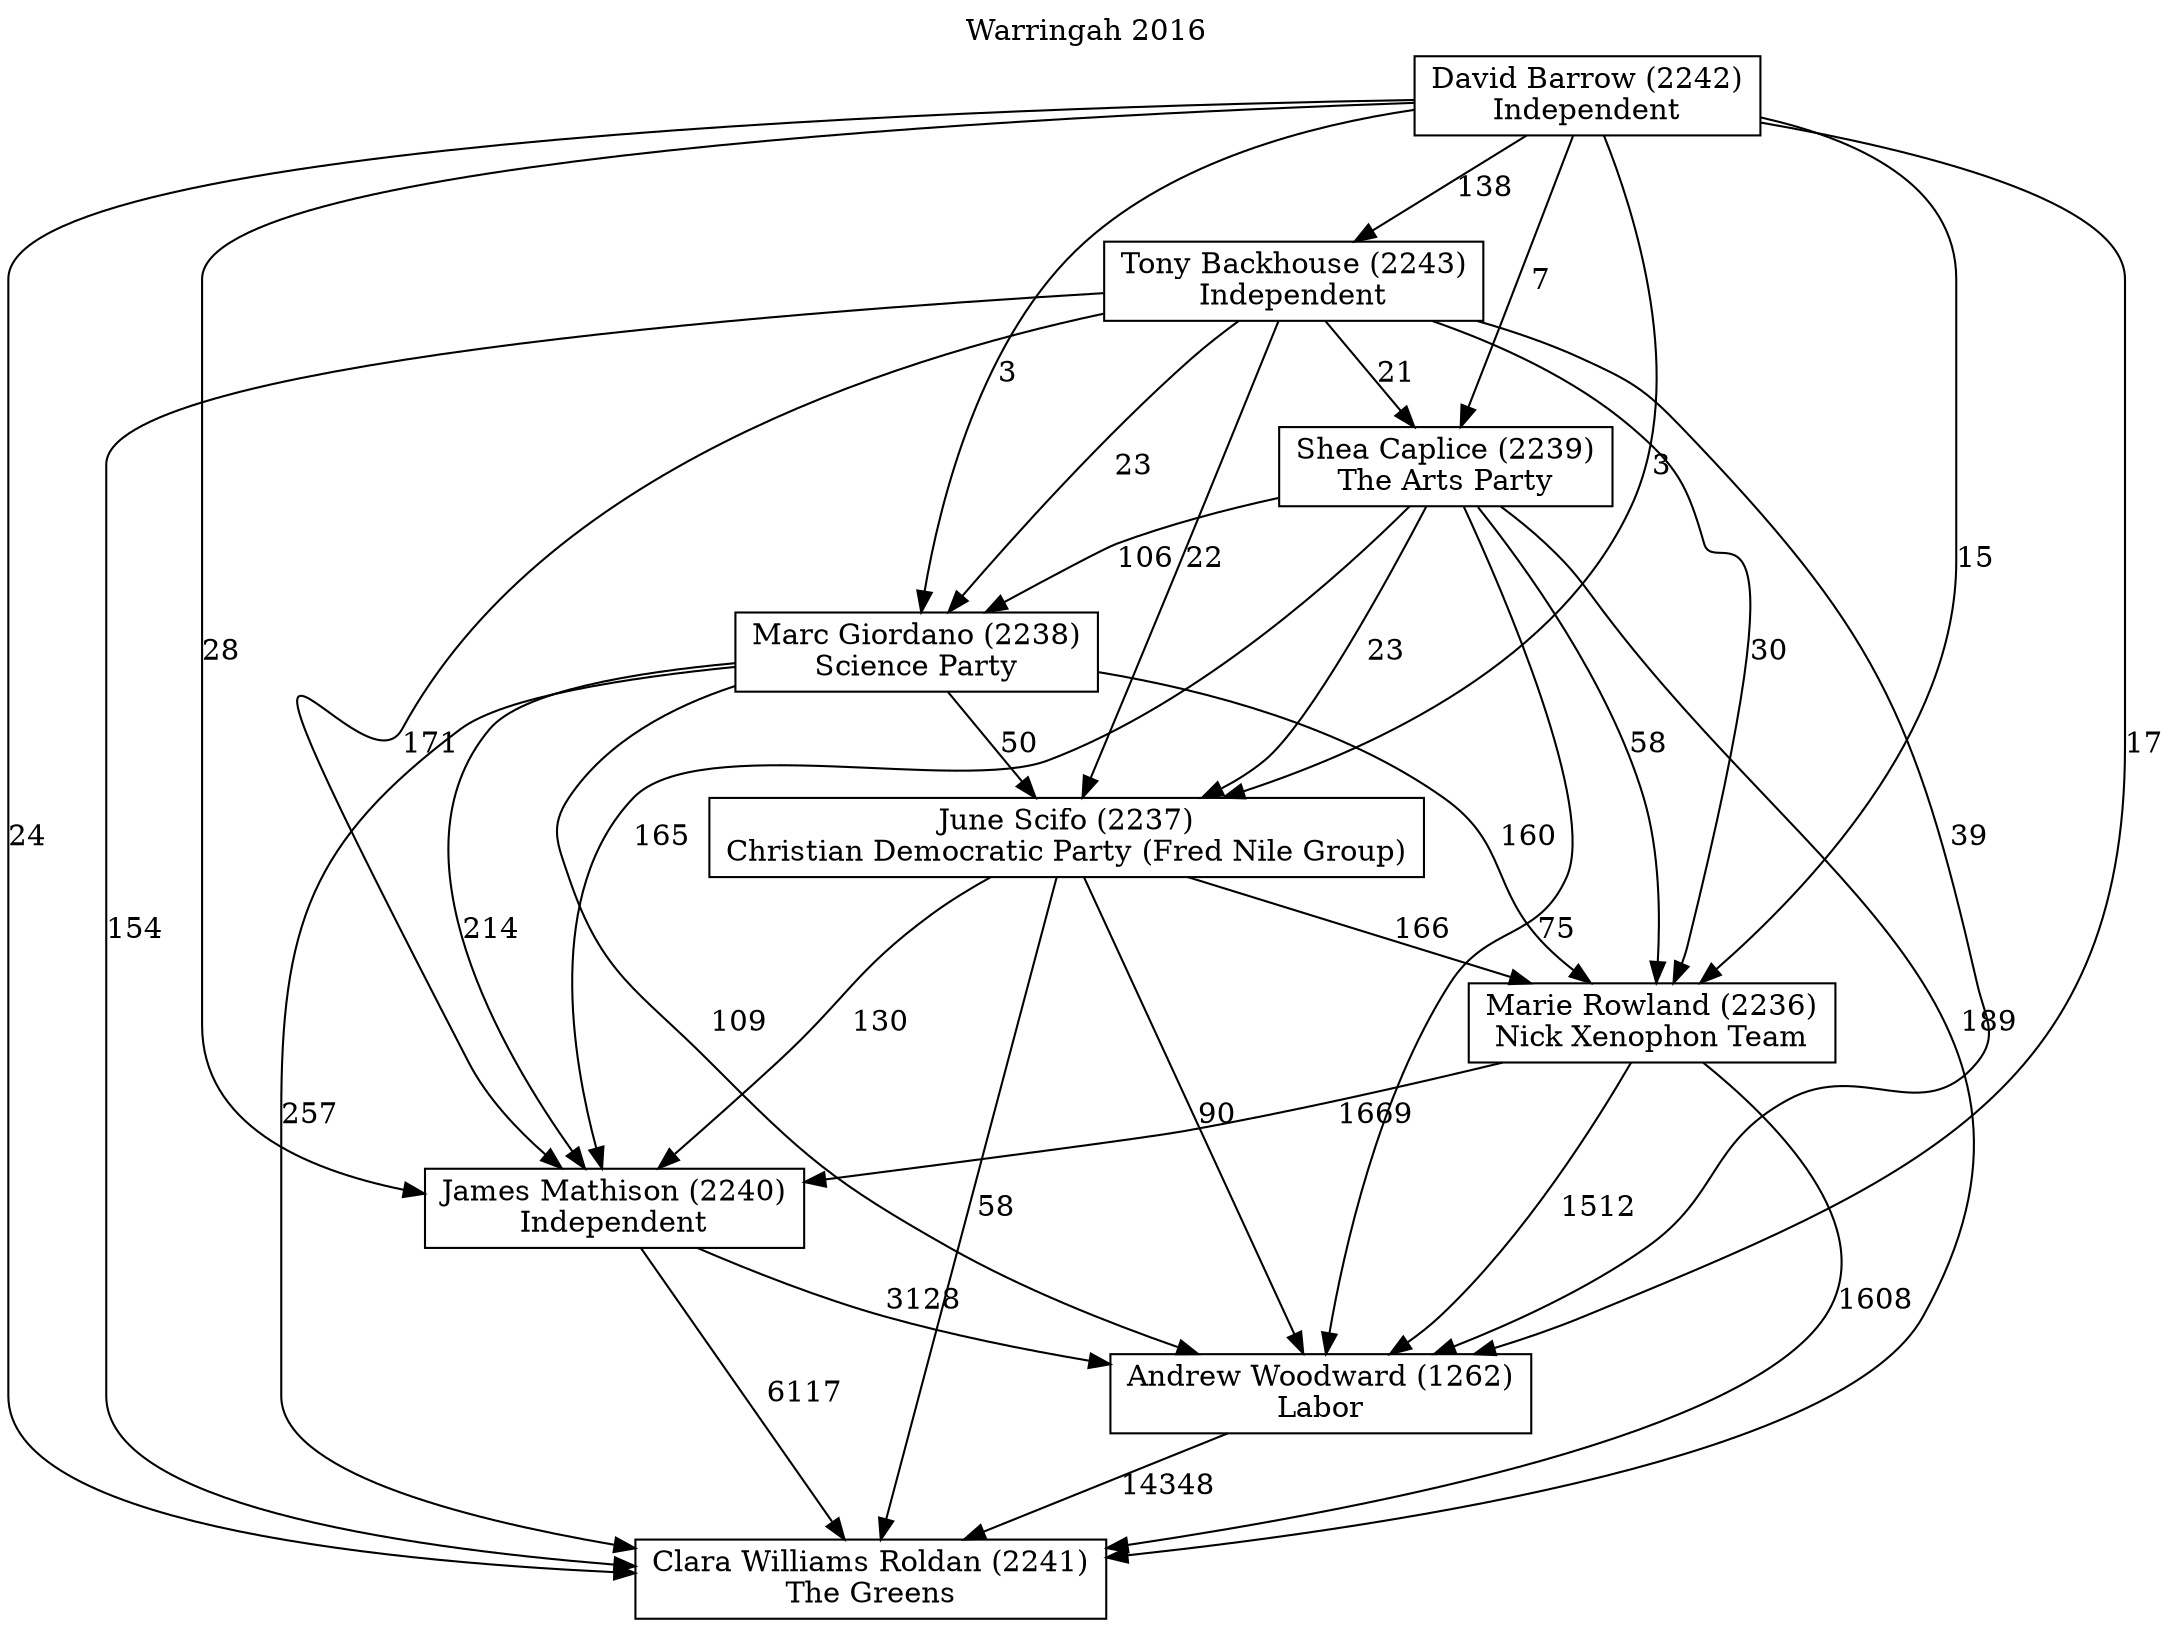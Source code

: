 // House preference flow
digraph "Clara Williams Roldan (2241)_Warringah_2016" {
	graph [label="Warringah 2016" labelloc=t mclimit=10]
	node [shape=box]
	"David Barrow (2242)" [label="David Barrow (2242)
Independent"]
	"June Scifo (2237)" [label="June Scifo (2237)
Christian Democratic Party (Fred Nile Group)"]
	"Marc Giordano (2238)" [label="Marc Giordano (2238)
Science Party"]
	"James Mathison (2240)" [label="James Mathison (2240)
Independent"]
	"Tony Backhouse (2243)" [label="Tony Backhouse (2243)
Independent"]
	"Clara Williams Roldan (2241)" [label="Clara Williams Roldan (2241)
The Greens"]
	"Marie Rowland (2236)" [label="Marie Rowland (2236)
Nick Xenophon Team"]
	"Shea Caplice (2239)" [label="Shea Caplice (2239)
The Arts Party"]
	"Andrew Woodward (1262)" [label="Andrew Woodward (1262)
Labor"]
	"David Barrow (2242)" -> "Andrew Woodward (1262)" [label=17]
	"James Mathison (2240)" -> "Clara Williams Roldan (2241)" [label=6117]
	"Shea Caplice (2239)" -> "James Mathison (2240)" [label=165]
	"Marc Giordano (2238)" -> "Clara Williams Roldan (2241)" [label=257]
	"June Scifo (2237)" -> "Clara Williams Roldan (2241)" [label=58]
	"Marie Rowland (2236)" -> "Clara Williams Roldan (2241)" [label=1608]
	"Tony Backhouse (2243)" -> "Marie Rowland (2236)" [label=30]
	"David Barrow (2242)" -> "Marc Giordano (2238)" [label=3]
	"Tony Backhouse (2243)" -> "James Mathison (2240)" [label=171]
	"David Barrow (2242)" -> "Tony Backhouse (2243)" [label=138]
	"June Scifo (2237)" -> "Andrew Woodward (1262)" [label=90]
	"Shea Caplice (2239)" -> "Andrew Woodward (1262)" [label=75]
	"David Barrow (2242)" -> "Shea Caplice (2239)" [label=7]
	"Tony Backhouse (2243)" -> "Andrew Woodward (1262)" [label=39]
	"Shea Caplice (2239)" -> "Clara Williams Roldan (2241)" [label=189]
	"David Barrow (2242)" -> "Clara Williams Roldan (2241)" [label=24]
	"Marc Giordano (2238)" -> "June Scifo (2237)" [label=50]
	"Andrew Woodward (1262)" -> "Clara Williams Roldan (2241)" [label=14348]
	"Shea Caplice (2239)" -> "June Scifo (2237)" [label=23]
	"David Barrow (2242)" -> "James Mathison (2240)" [label=28]
	"June Scifo (2237)" -> "Marie Rowland (2236)" [label=166]
	"Tony Backhouse (2243)" -> "Clara Williams Roldan (2241)" [label=154]
	"Marie Rowland (2236)" -> "Andrew Woodward (1262)" [label=1512]
	"Tony Backhouse (2243)" -> "Marc Giordano (2238)" [label=23]
	"Shea Caplice (2239)" -> "Marc Giordano (2238)" [label=106]
	"Tony Backhouse (2243)" -> "Shea Caplice (2239)" [label=21]
	"David Barrow (2242)" -> "Marie Rowland (2236)" [label=15]
	"Shea Caplice (2239)" -> "Marie Rowland (2236)" [label=58]
	"James Mathison (2240)" -> "Andrew Woodward (1262)" [label=3128]
	"David Barrow (2242)" -> "June Scifo (2237)" [label=3]
	"Marc Giordano (2238)" -> "Marie Rowland (2236)" [label=160]
	"June Scifo (2237)" -> "James Mathison (2240)" [label=130]
	"Marc Giordano (2238)" -> "Andrew Woodward (1262)" [label=109]
	"Tony Backhouse (2243)" -> "June Scifo (2237)" [label=22]
	"Marie Rowland (2236)" -> "James Mathison (2240)" [label=1669]
	"Marc Giordano (2238)" -> "James Mathison (2240)" [label=214]
}

